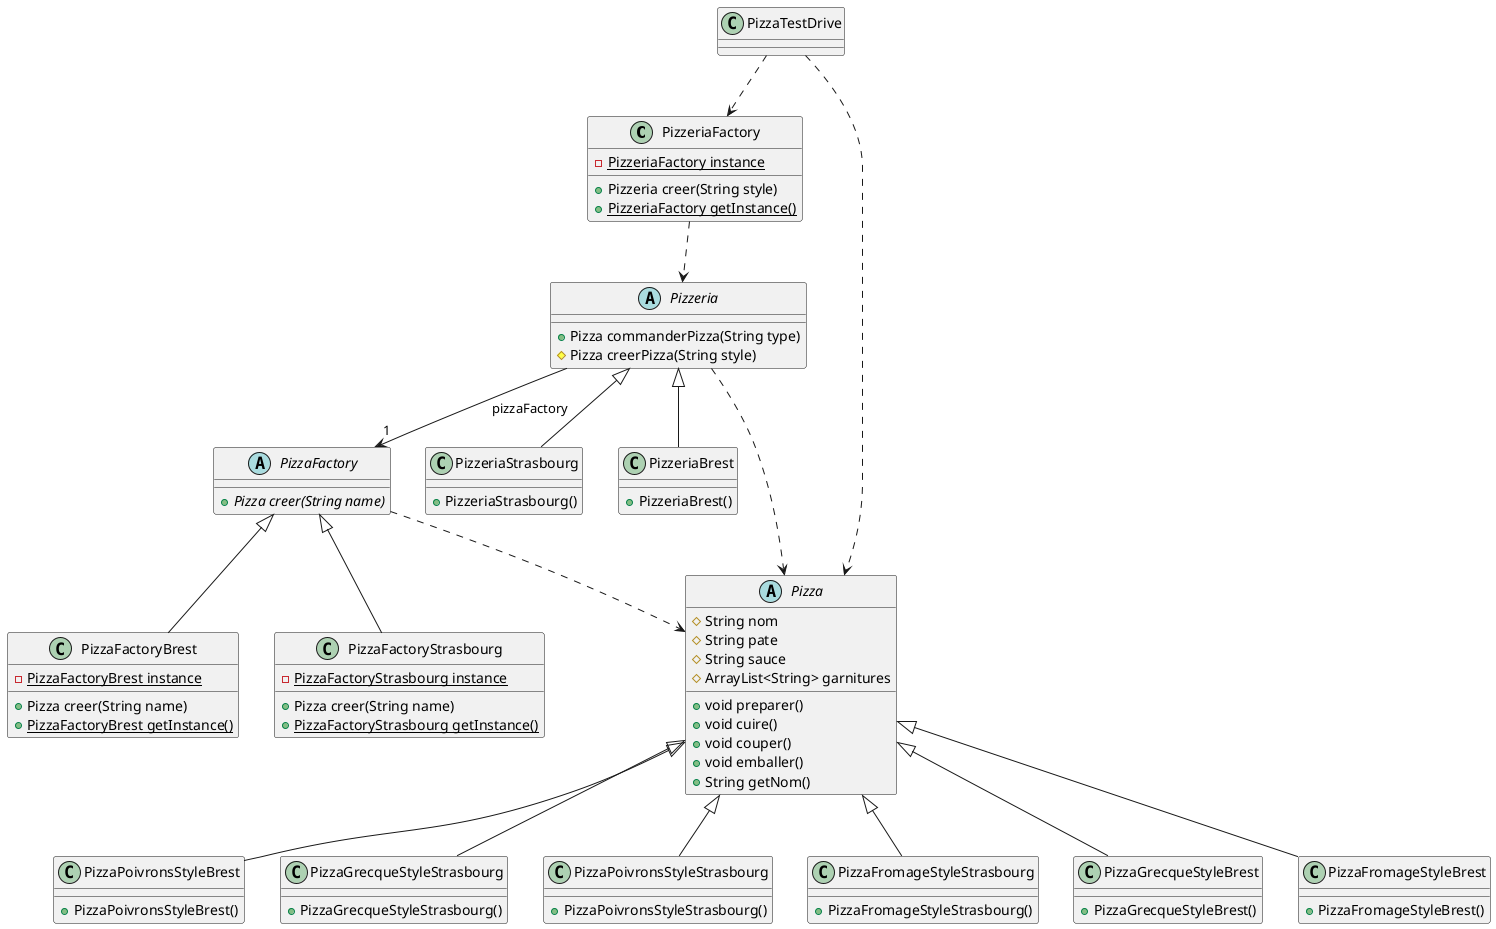 @startuml
class PizzeriaFactory [[java:application.PizzeriaFactory]] {
	-{static}PizzeriaFactory instance
	+Pizzeria creer(String style)
	+{static}PizzeriaFactory getInstance()
}
class PizzaPoivronsStyleBrest [[java:application.PizzaPoivronsStyleBrest]] {
	+PizzaPoivronsStyleBrest()
}
Pizza <|-- PizzaPoivronsStyleBrest
abstract class PizzaFactory [[java:application.PizzaFactory]] {
	+{abstract}Pizza creer(String name)
}
class PizzaGrecqueStyleStrasbourg [[java:application.PizzaGrecqueStyleStrasbourg]] {
	+PizzaGrecqueStyleStrasbourg()
}
Pizza <|-- PizzaGrecqueStyleStrasbourg
class PizzaPoivronsStyleStrasbourg [[java:application.PizzaPoivronsStyleStrasbourg]] {
	+PizzaPoivronsStyleStrasbourg()
}
Pizza <|-- PizzaPoivronsStyleStrasbourg
class PizzaFactoryBrest [[java:application.PizzaFactoryBrest]] {
	-{static}PizzaFactoryBrest instance
	+Pizza creer(String name)
	+{static}PizzaFactoryBrest getInstance()
}
PizzaFactory <|-- PizzaFactoryBrest
class PizzeriaStrasbourg [[java:application.PizzeriaStrasbourg]] {
	+PizzeriaStrasbourg()
}
Pizzeria <|-- PizzeriaStrasbourg
class PizzaFactoryStrasbourg [[java:application.PizzaFactoryStrasbourg]] {
	-{static}PizzaFactoryStrasbourg instance
	+Pizza creer(String name)
	+{static}PizzaFactoryStrasbourg getInstance()
}
PizzaFactory <|-- PizzaFactoryStrasbourg
class PizzeriaBrest [[java:application.PizzeriaBrest]] {
	+PizzeriaBrest()
}
Pizzeria <|-- PizzeriaBrest
class PizzaFromageStyleStrasbourg [[java:application.PizzaFromageStyleStrasbourg]] {
	+PizzaFromageStyleStrasbourg()
}
Pizza <|-- PizzaFromageStyleStrasbourg
abstract class Pizza [[java:application.Pizza]] {
	#String nom
	#String pate
	#String sauce
	#ArrayList<String> garnitures
	+void preparer()
	+void cuire()
	+void couper()
	+void emballer()
	+String getNom()
}
class PizzaGrecqueStyleBrest [[java:application.PizzaGrecqueStyleBrest]] {
	+PizzaGrecqueStyleBrest()
}
Pizza <|-- PizzaGrecqueStyleBrest
abstract class Pizzeria [[java:application.Pizzeria]] {
	+Pizza commanderPizza(String type)
	#Pizza creerPizza(String style)
}
Pizzeria --> "1" PizzaFactory : pizzaFactory
class PizzaFromageStyleBrest [[java:application.PizzaFromageStyleBrest]] {
	+PizzaFromageStyleBrest()
}
Pizza <|-- PizzaFromageStyleBrest
PizzaTestDrive ..> Pizza
PizzaTestDrive ..> PizzeriaFactory
PizzeriaFactory ..> Pizzeria
Pizzeria ..> Pizza
PizzaFactory ..> Pizza
@enduml